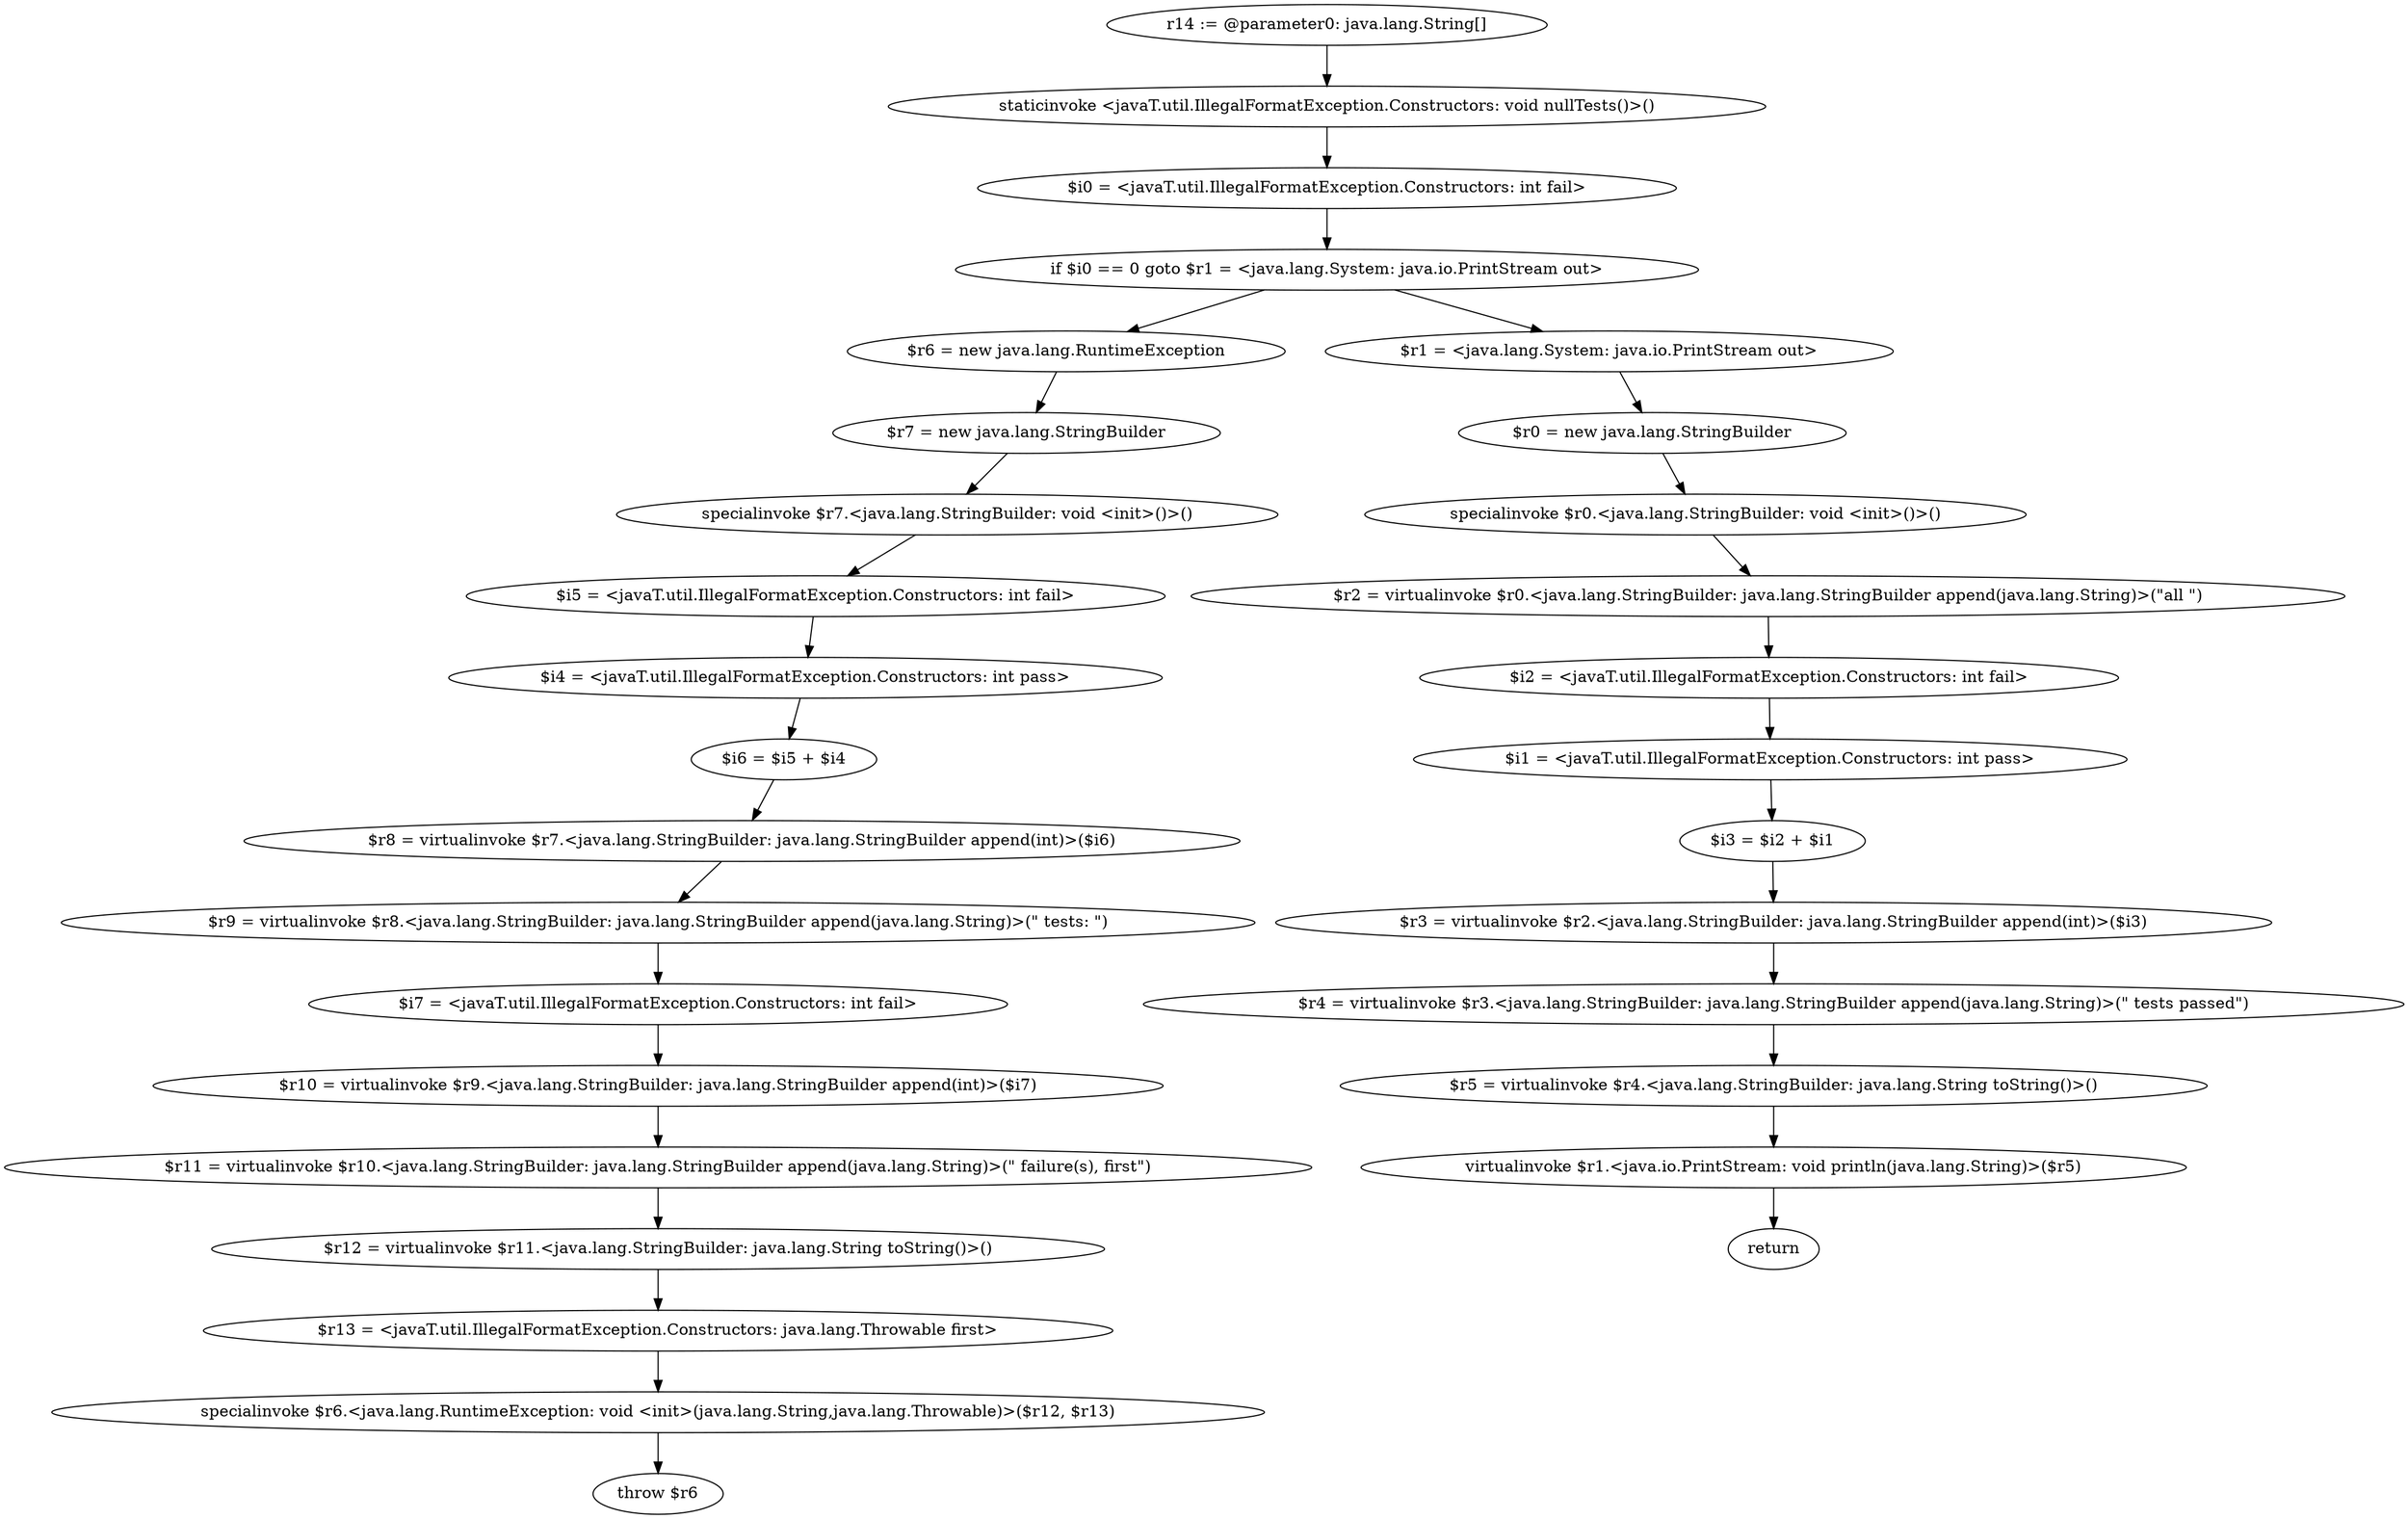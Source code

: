 digraph "unitGraph" {
    "r14 := @parameter0: java.lang.String[]"
    "staticinvoke <javaT.util.IllegalFormatException.Constructors: void nullTests()>()"
    "$i0 = <javaT.util.IllegalFormatException.Constructors: int fail>"
    "if $i0 == 0 goto $r1 = <java.lang.System: java.io.PrintStream out>"
    "$r6 = new java.lang.RuntimeException"
    "$r7 = new java.lang.StringBuilder"
    "specialinvoke $r7.<java.lang.StringBuilder: void <init>()>()"
    "$i5 = <javaT.util.IllegalFormatException.Constructors: int fail>"
    "$i4 = <javaT.util.IllegalFormatException.Constructors: int pass>"
    "$i6 = $i5 + $i4"
    "$r8 = virtualinvoke $r7.<java.lang.StringBuilder: java.lang.StringBuilder append(int)>($i6)"
    "$r9 = virtualinvoke $r8.<java.lang.StringBuilder: java.lang.StringBuilder append(java.lang.String)>(\" tests: \")"
    "$i7 = <javaT.util.IllegalFormatException.Constructors: int fail>"
    "$r10 = virtualinvoke $r9.<java.lang.StringBuilder: java.lang.StringBuilder append(int)>($i7)"
    "$r11 = virtualinvoke $r10.<java.lang.StringBuilder: java.lang.StringBuilder append(java.lang.String)>(\" failure(s), first\")"
    "$r12 = virtualinvoke $r11.<java.lang.StringBuilder: java.lang.String toString()>()"
    "$r13 = <javaT.util.IllegalFormatException.Constructors: java.lang.Throwable first>"
    "specialinvoke $r6.<java.lang.RuntimeException: void <init>(java.lang.String,java.lang.Throwable)>($r12, $r13)"
    "throw $r6"
    "$r1 = <java.lang.System: java.io.PrintStream out>"
    "$r0 = new java.lang.StringBuilder"
    "specialinvoke $r0.<java.lang.StringBuilder: void <init>()>()"
    "$r2 = virtualinvoke $r0.<java.lang.StringBuilder: java.lang.StringBuilder append(java.lang.String)>(\"all \")"
    "$i2 = <javaT.util.IllegalFormatException.Constructors: int fail>"
    "$i1 = <javaT.util.IllegalFormatException.Constructors: int pass>"
    "$i3 = $i2 + $i1"
    "$r3 = virtualinvoke $r2.<java.lang.StringBuilder: java.lang.StringBuilder append(int)>($i3)"
    "$r4 = virtualinvoke $r3.<java.lang.StringBuilder: java.lang.StringBuilder append(java.lang.String)>(\" tests passed\")"
    "$r5 = virtualinvoke $r4.<java.lang.StringBuilder: java.lang.String toString()>()"
    "virtualinvoke $r1.<java.io.PrintStream: void println(java.lang.String)>($r5)"
    "return"
    "r14 := @parameter0: java.lang.String[]"->"staticinvoke <javaT.util.IllegalFormatException.Constructors: void nullTests()>()";
    "staticinvoke <javaT.util.IllegalFormatException.Constructors: void nullTests()>()"->"$i0 = <javaT.util.IllegalFormatException.Constructors: int fail>";
    "$i0 = <javaT.util.IllegalFormatException.Constructors: int fail>"->"if $i0 == 0 goto $r1 = <java.lang.System: java.io.PrintStream out>";
    "if $i0 == 0 goto $r1 = <java.lang.System: java.io.PrintStream out>"->"$r6 = new java.lang.RuntimeException";
    "if $i0 == 0 goto $r1 = <java.lang.System: java.io.PrintStream out>"->"$r1 = <java.lang.System: java.io.PrintStream out>";
    "$r6 = new java.lang.RuntimeException"->"$r7 = new java.lang.StringBuilder";
    "$r7 = new java.lang.StringBuilder"->"specialinvoke $r7.<java.lang.StringBuilder: void <init>()>()";
    "specialinvoke $r7.<java.lang.StringBuilder: void <init>()>()"->"$i5 = <javaT.util.IllegalFormatException.Constructors: int fail>";
    "$i5 = <javaT.util.IllegalFormatException.Constructors: int fail>"->"$i4 = <javaT.util.IllegalFormatException.Constructors: int pass>";
    "$i4 = <javaT.util.IllegalFormatException.Constructors: int pass>"->"$i6 = $i5 + $i4";
    "$i6 = $i5 + $i4"->"$r8 = virtualinvoke $r7.<java.lang.StringBuilder: java.lang.StringBuilder append(int)>($i6)";
    "$r8 = virtualinvoke $r7.<java.lang.StringBuilder: java.lang.StringBuilder append(int)>($i6)"->"$r9 = virtualinvoke $r8.<java.lang.StringBuilder: java.lang.StringBuilder append(java.lang.String)>(\" tests: \")";
    "$r9 = virtualinvoke $r8.<java.lang.StringBuilder: java.lang.StringBuilder append(java.lang.String)>(\" tests: \")"->"$i7 = <javaT.util.IllegalFormatException.Constructors: int fail>";
    "$i7 = <javaT.util.IllegalFormatException.Constructors: int fail>"->"$r10 = virtualinvoke $r9.<java.lang.StringBuilder: java.lang.StringBuilder append(int)>($i7)";
    "$r10 = virtualinvoke $r9.<java.lang.StringBuilder: java.lang.StringBuilder append(int)>($i7)"->"$r11 = virtualinvoke $r10.<java.lang.StringBuilder: java.lang.StringBuilder append(java.lang.String)>(\" failure(s), first\")";
    "$r11 = virtualinvoke $r10.<java.lang.StringBuilder: java.lang.StringBuilder append(java.lang.String)>(\" failure(s), first\")"->"$r12 = virtualinvoke $r11.<java.lang.StringBuilder: java.lang.String toString()>()";
    "$r12 = virtualinvoke $r11.<java.lang.StringBuilder: java.lang.String toString()>()"->"$r13 = <javaT.util.IllegalFormatException.Constructors: java.lang.Throwable first>";
    "$r13 = <javaT.util.IllegalFormatException.Constructors: java.lang.Throwable first>"->"specialinvoke $r6.<java.lang.RuntimeException: void <init>(java.lang.String,java.lang.Throwable)>($r12, $r13)";
    "specialinvoke $r6.<java.lang.RuntimeException: void <init>(java.lang.String,java.lang.Throwable)>($r12, $r13)"->"throw $r6";
    "$r1 = <java.lang.System: java.io.PrintStream out>"->"$r0 = new java.lang.StringBuilder";
    "$r0 = new java.lang.StringBuilder"->"specialinvoke $r0.<java.lang.StringBuilder: void <init>()>()";
    "specialinvoke $r0.<java.lang.StringBuilder: void <init>()>()"->"$r2 = virtualinvoke $r0.<java.lang.StringBuilder: java.lang.StringBuilder append(java.lang.String)>(\"all \")";
    "$r2 = virtualinvoke $r0.<java.lang.StringBuilder: java.lang.StringBuilder append(java.lang.String)>(\"all \")"->"$i2 = <javaT.util.IllegalFormatException.Constructors: int fail>";
    "$i2 = <javaT.util.IllegalFormatException.Constructors: int fail>"->"$i1 = <javaT.util.IllegalFormatException.Constructors: int pass>";
    "$i1 = <javaT.util.IllegalFormatException.Constructors: int pass>"->"$i3 = $i2 + $i1";
    "$i3 = $i2 + $i1"->"$r3 = virtualinvoke $r2.<java.lang.StringBuilder: java.lang.StringBuilder append(int)>($i3)";
    "$r3 = virtualinvoke $r2.<java.lang.StringBuilder: java.lang.StringBuilder append(int)>($i3)"->"$r4 = virtualinvoke $r3.<java.lang.StringBuilder: java.lang.StringBuilder append(java.lang.String)>(\" tests passed\")";
    "$r4 = virtualinvoke $r3.<java.lang.StringBuilder: java.lang.StringBuilder append(java.lang.String)>(\" tests passed\")"->"$r5 = virtualinvoke $r4.<java.lang.StringBuilder: java.lang.String toString()>()";
    "$r5 = virtualinvoke $r4.<java.lang.StringBuilder: java.lang.String toString()>()"->"virtualinvoke $r1.<java.io.PrintStream: void println(java.lang.String)>($r5)";
    "virtualinvoke $r1.<java.io.PrintStream: void println(java.lang.String)>($r5)"->"return";
}
